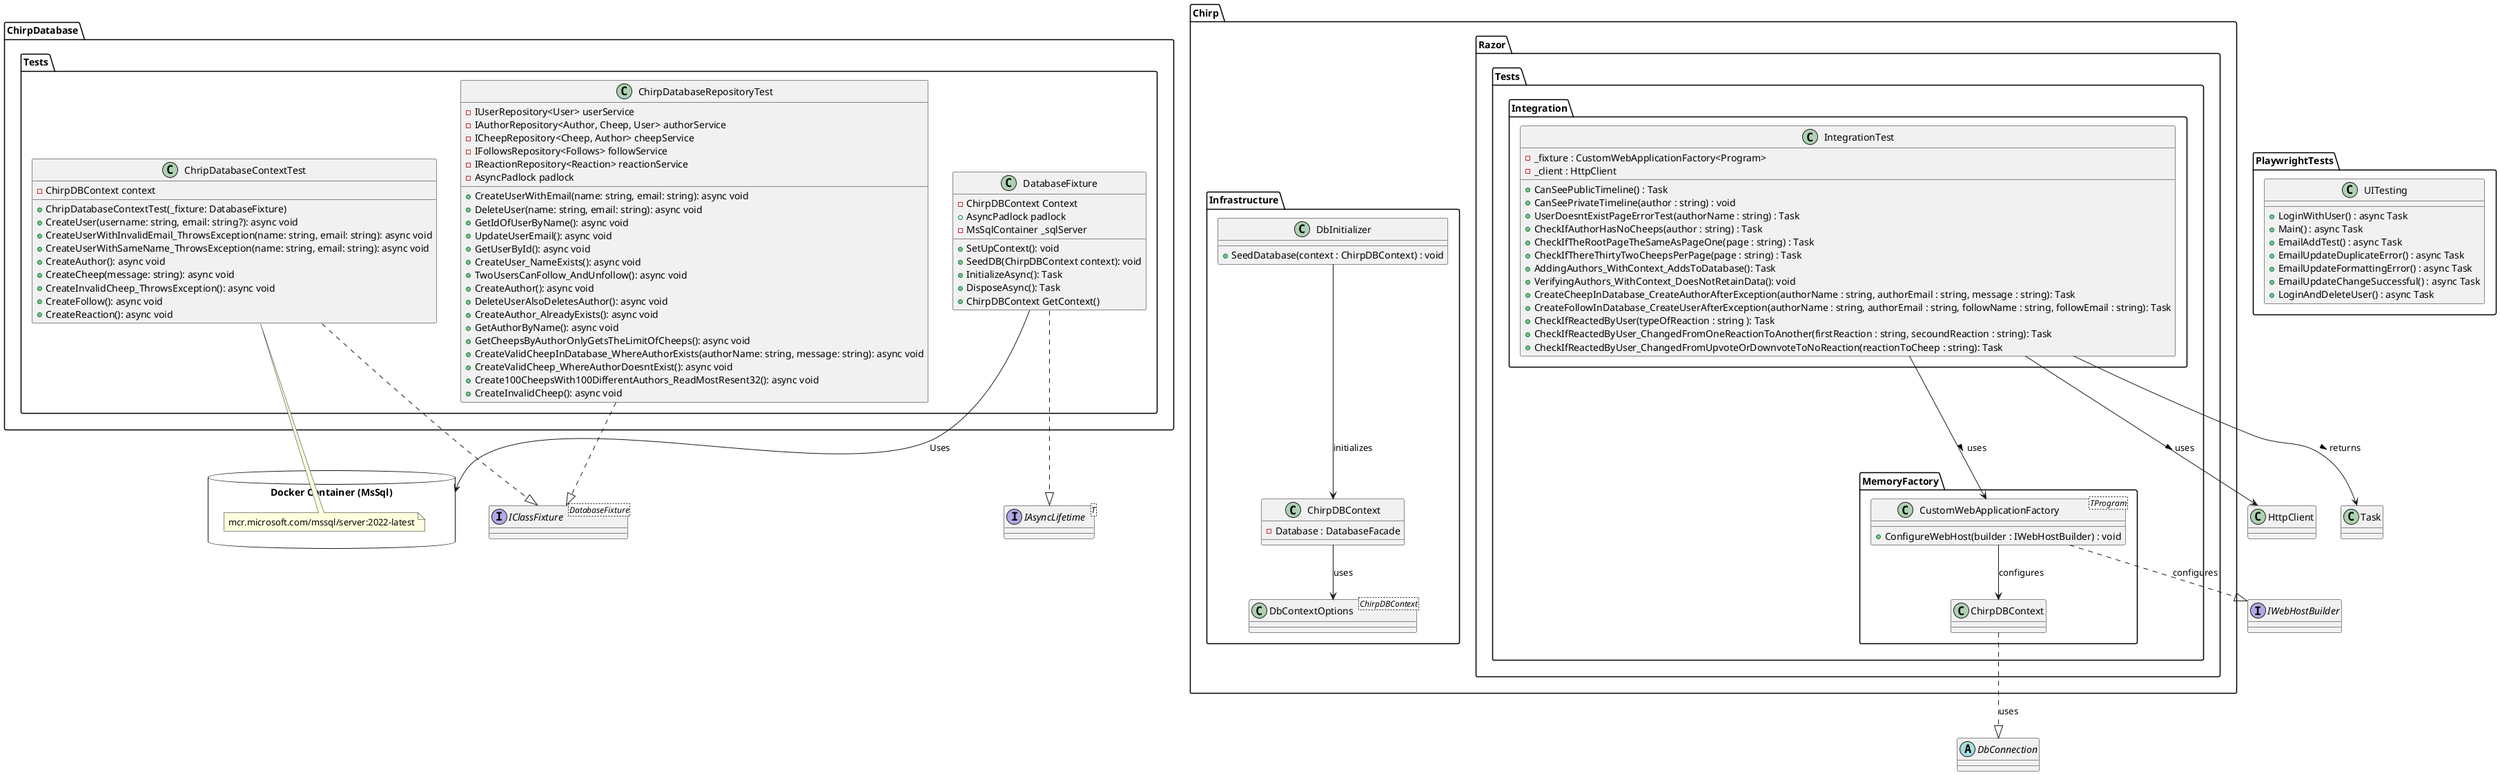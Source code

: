 @startuml
package "Chirp.Razor.Tests.MemoryFactory" {
    class CustomWebApplicationFactory<TProgram> {
    +ConfigureWebHost(builder : IWebHostBuilder) : void
    }
    CustomWebApplicationFactory --> ChirpDBContext : configures
}

interface IWebHostBuilder {}
CustomWebApplicationFactory ..|> IWebHostBuilder : configures

abstract class DbConnection {}
ChirpDBContext ..|> DbConnection : uses


package "Chirp.Infrastructure" {
    
    class ChirpDBContext {
        -Database : DatabaseFacade
    }

    class DbContextOptions<ChirpDBContext> {}
    
    ChirpDBContext --> DbContextOptions : uses

    class DbInitializer {
        +SeedDatabase(context : ChirpDBContext) : void
    }
    
    DbInitializer --> ChirpDBContext : initializes
}

package "Chirp.Razor.Tests.Integration" {
    class IntegrationTest {
        -_fixture : CustomWebApplicationFactory<Program>
        -_client : HttpClient
        +CanSeePublicTimeline() : Task
        +CanSeePrivateTimeline(author : string) : void
        +UserDoesntExistPageErrorTest(authorName : string) : Task
        +CheckIfAuthorHasNoCheeps(author : string) : Task
        +CheckIfTheRootPageTheSameAsPageOne(page : string) : Task
        +CheckIfThereThirtyTwoCheepsPerPage(page : string) : Task
        +AddingAuthors_WithContext_AddsToDatabase(): Task
        +VerifyingAuthors_WithContext_DoesNotRetainData(): void
        +CreateCheepInDatabase_CreateAuthorAfterException(authorName : string, authorEmail : string, message : string): Task 
        +CreateFollowInDatabase_CreateUserAfterException(authorName : string, authorEmail : string, followName : string, followEmail : string): Task
        +CheckIfReactedByUser(typeOfReaction : string ): Task
        +CheckIfReactedByUser_ChangedFromOneReactionToAnother(firstReaction : string, secoundReaction : string): Task
        +CheckIfReactedByUser_ChangedFromUpvoteOrDownvoteToNoReaction(reactionToCheep : string): Task
    }
    IntegrationTest --> CustomWebApplicationFactory : uses >
}

class HttpClient {}
class Task {}
IntegrationTest --> HttpClient : uses >
IntegrationTest --> Task : returns >

package "ChirpDatabase.Tests" {
    class DatabaseFixture{
        -ChirpDBContext Context
        +AsyncPadlock padlock
        -MsSqlContainer _sqlServer
        +SetUpContext(): void
        +SeedDB(ChirpDBContext context): void
        +InitializeAsync(): Task
        +DisposeAsync(): Task
        +ChirpDBContext GetContext()
    }

    class ChirpDatabaseRepositoryTest {
        +CreateUserWithEmail(name: string, email: string): async void
        +DeleteUser(name: string, email: string): async void
        +GetIdOfUserByName(): async void
        +UpdateUserEmail(): async void
        +GetUserById(): async void
        +CreateUser_NameExists(): async void
        +TwoUsersCanFollow_AndUnfollow(): async void
        +CreateAuthor(): async void
        +DeleteUserAlsoDeletesAuthor(): async void
        +CreateAuthor_AlreadyExists(): async void
        +GetAuthorByName(): async void
        +GetCheepsByAuthorOnlyGetsTheLimitOfCheeps(): async void
        +CreateValidCheepInDatabase_WhereAuthorExists(authorName: string, message: string): async void
        +CreateValidCheep_WhereAuthorDoesntExist(): async void
        +Create100CheepsWith100DifferentAuthors_ReadMostResent32(): async void
        +CreateInvalidCheep(): async void
        -IUserRepository<User> userService
        -IAuthorRepository<Author, Cheep, User> authorService
        -ICheepRepository<Cheep, Author> cheepService
        -IFollowsRepository<Follows> followService
        -IReactionRepository<Reaction> reactionService
        -AsyncPadlock padlock
    }

    class ChripDatabaseContextTest {
        +ChripDatabaseContextTest(_fixture: DatabaseFixture)
        +CreateUser(username: string, email: string?): async void
        +CreateUserWithInvalidEmail_ThrowsException(name: string, email: string): async void
        +CreateUserWithSameName_ThrowsException(name: string, email: string): async void
        +CreateAuthor(): async void
        +CreateCheep(message: string): async void
        +CreateInvalidCheep_ThrowsException(): async void
        +CreateFollow(): async void
        +CreateReaction(): async void
        -ChirpDBContext context
    }
}
database "Docker Container (MsSql)" as Docker {
    note right: mcr.microsoft.com/mssql/server:2022-latest
}

interface IAsyncLifetime<T>
DatabaseFixture ..|> IAsyncLifetime
DatabaseFixture --> Docker: Uses

interface IClassFixture<DatabaseFixture>
ChirpDatabaseRepositoryTest ..|> IClassFixture
ChripDatabaseContextTest ..|> IClassFixture


package "PlaywrightTests" {
    class UITesting {
        +LoginWithUser() : async Task 
        +Main() : async Task
        +EmailAddTest() : async Task
        +EmailUpdateDuplicateError() : async Task
        +EmailUpdateFormattingError() : async Task
        +EmailUpdateChangeSuccessful() : async Task
        +LoginAndDeleteUser() : async Task
    }
}

@enduml